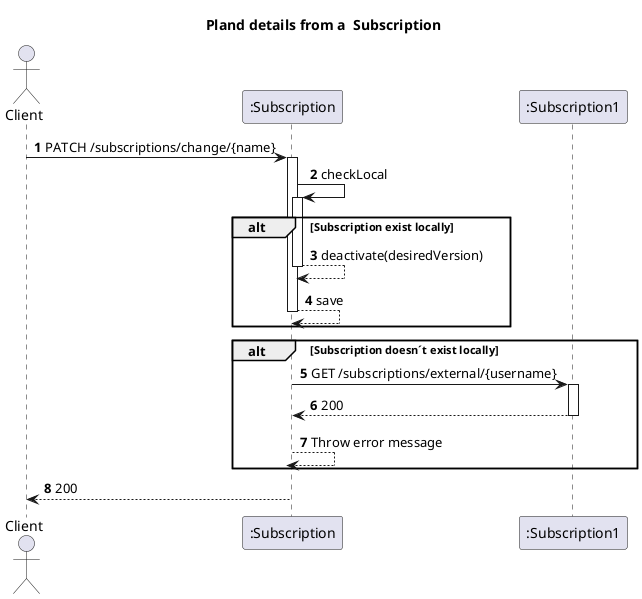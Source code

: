 @startuml
'https://plantuml.com/sequence-diagram
autoactivate on
autonumber
title   Pland details from a  Subscription

autonumber

actor "Client" as Ac
participant ":Subscription" as Auth
participant ":Subscription1" as Serv


Ac->Auth: PATCH /subscriptions/change/{name}
Auth->Auth:checkLocal
alt Subscription exist locally
Auth-->Auth:deactivate(desiredVersion)
Auth-->Auth:save
end
alt Subscription doesn´t exist locally

Auth->Serv: GET /subscriptions/external/{username}
Serv-->Auth:200
Auth-->Auth:Throw error message
end
Auth-->Ac:200
@enduml